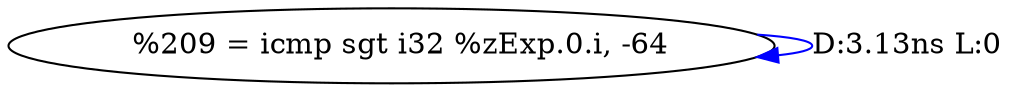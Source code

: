 digraph {
Node0x3869390[label="  %209 = icmp sgt i32 %zExp.0.i, -64"];
Node0x3869390 -> Node0x3869390[label="D:3.13ns L:0",color=blue];
}
